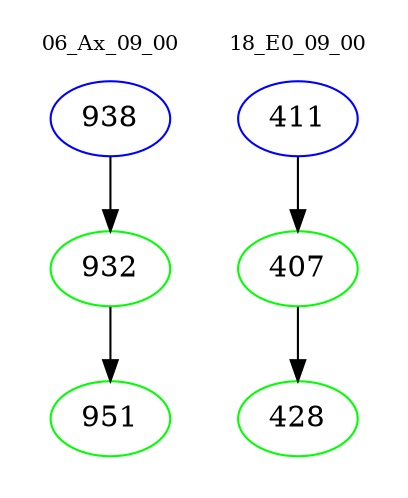 digraph{
subgraph cluster_0 {
color = white
label = "06_Ax_09_00";
fontsize=10;
T0_938 [label="938", color="blue"]
T0_938 -> T0_932 [color="black"]
T0_932 [label="932", color="green"]
T0_932 -> T0_951 [color="black"]
T0_951 [label="951", color="green"]
}
subgraph cluster_1 {
color = white
label = "18_E0_09_00";
fontsize=10;
T1_411 [label="411", color="blue"]
T1_411 -> T1_407 [color="black"]
T1_407 [label="407", color="green"]
T1_407 -> T1_428 [color="black"]
T1_428 [label="428", color="green"]
}
}
